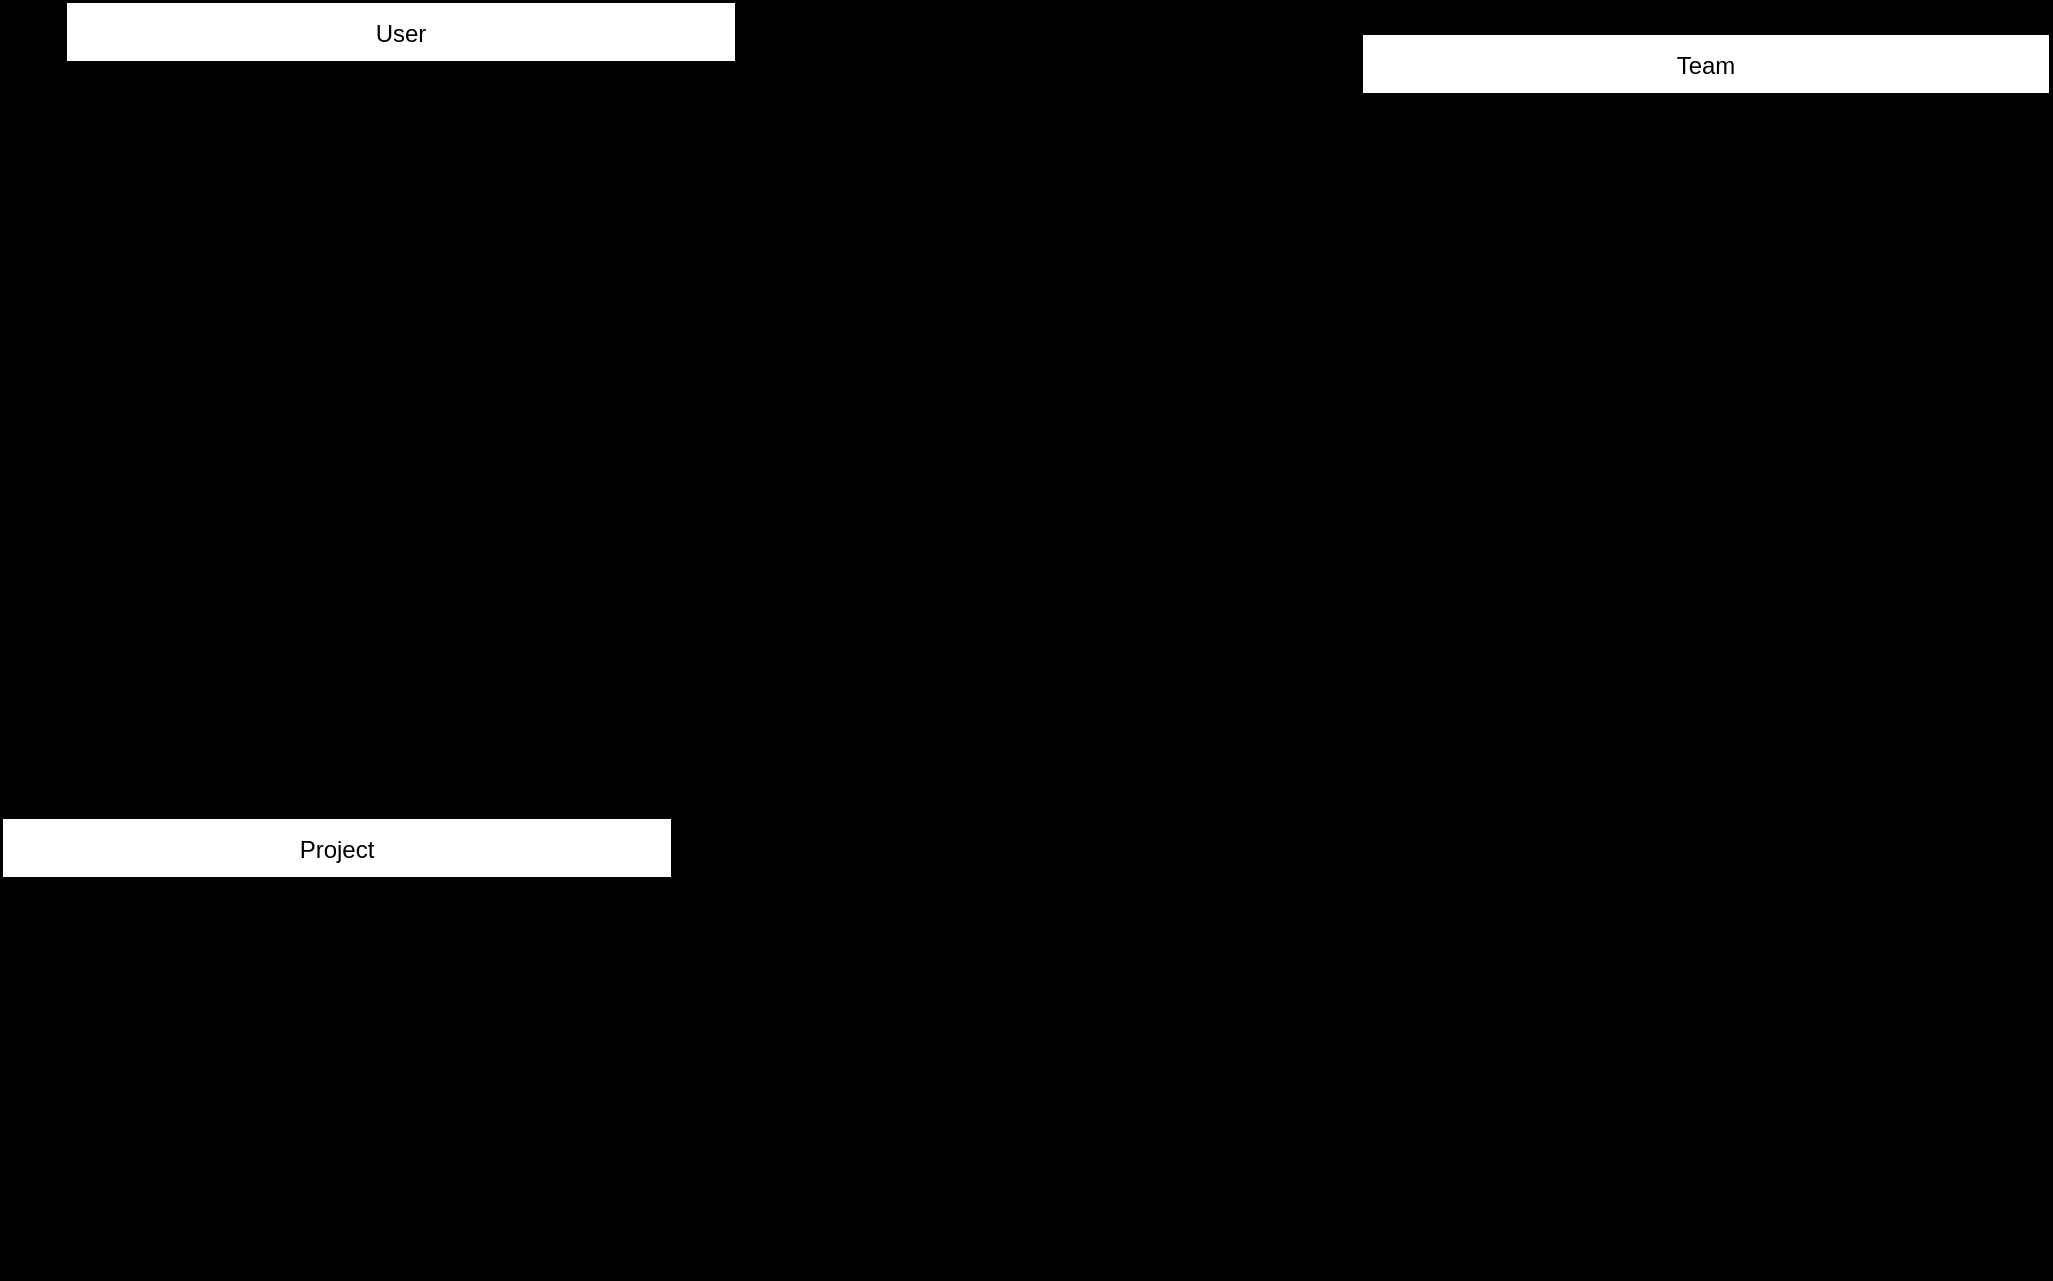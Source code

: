 <mxfile>
    <diagram id="oTtMcMbLtmebcLzULKR4" name="Page-1">
        <mxGraphModel dx="1403" dy="1031" grid="1" gridSize="8" guides="1" tooltips="1" connect="1" arrows="1" fold="1" page="1" pageScale="1" pageWidth="1100" pageHeight="850" background="#000000" math="0" shadow="0">
            <root>
                <mxCell id="0"/>
                <mxCell id="1" parent="0"/>
                <mxCell id="459" value="User" style="shape=table;startSize=30;container=1;collapsible=0;childLayout=tableLayout;" vertex="1" parent="1">
                    <mxGeometry x="80" y="80" width="335" height="230" as="geometry"/>
                </mxCell>
                <mxCell id="460" value="" style="shape=tableRow;horizontal=0;startSize=0;swimlaneHead=0;swimlaneBody=0;top=0;left=0;bottom=0;right=0;collapsible=0;dropTarget=0;fillColor=none;points=[[0,0.5],[1,0.5]];portConstraint=eastwest;" vertex="1" parent="459">
                    <mxGeometry y="30" width="335" height="40" as="geometry"/>
                </mxCell>
                <mxCell id="461" value="userID" style="shape=partialRectangle;html=1;whiteSpace=wrap;connectable=0;overflow=hidden;fillColor=none;top=0;left=0;bottom=0;right=0;pointerEvents=1;" vertex="1" parent="460">
                    <mxGeometry width="168" height="40" as="geometry">
                        <mxRectangle width="168" height="40" as="alternateBounds"/>
                    </mxGeometry>
                </mxCell>
                <mxCell id="462" value="int" style="shape=partialRectangle;html=1;whiteSpace=wrap;connectable=0;overflow=hidden;fillColor=none;top=0;left=0;bottom=0;right=0;pointerEvents=1;" vertex="1" parent="460">
                    <mxGeometry x="168" width="167" height="40" as="geometry">
                        <mxRectangle width="167" height="40" as="alternateBounds"/>
                    </mxGeometry>
                </mxCell>
                <mxCell id="463" value="" style="shape=tableRow;horizontal=0;startSize=0;swimlaneHead=0;swimlaneBody=0;top=0;left=0;bottom=0;right=0;collapsible=0;dropTarget=0;fillColor=none;points=[[0,0.5],[1,0.5]];portConstraint=eastwest;" vertex="1" parent="459">
                    <mxGeometry y="70" width="335" height="40" as="geometry"/>
                </mxCell>
                <mxCell id="464" value="cognitoID" style="shape=partialRectangle;html=1;whiteSpace=wrap;connectable=0;overflow=hidden;fillColor=none;top=0;left=0;bottom=0;right=0;pointerEvents=1;" vertex="1" parent="463">
                    <mxGeometry width="168" height="40" as="geometry">
                        <mxRectangle width="168" height="40" as="alternateBounds"/>
                    </mxGeometry>
                </mxCell>
                <mxCell id="465" value="string" style="shape=partialRectangle;html=1;whiteSpace=wrap;connectable=0;overflow=hidden;fillColor=none;top=0;left=0;bottom=0;right=0;pointerEvents=1;" vertex="1" parent="463">
                    <mxGeometry x="168" width="167" height="40" as="geometry">
                        <mxRectangle width="167" height="40" as="alternateBounds"/>
                    </mxGeometry>
                </mxCell>
                <mxCell id="466" value="" style="shape=tableRow;horizontal=0;startSize=0;swimlaneHead=0;swimlaneBody=0;top=0;left=0;bottom=0;right=0;collapsible=0;dropTarget=0;fillColor=none;points=[[0,0.5],[1,0.5]];portConstraint=eastwest;" vertex="1" parent="459">
                    <mxGeometry y="110" width="335" height="40" as="geometry"/>
                </mxCell>
                <mxCell id="467" value="username" style="shape=partialRectangle;html=1;whiteSpace=wrap;connectable=0;overflow=hidden;fillColor=none;top=0;left=0;bottom=0;right=0;pointerEvents=1;" vertex="1" parent="466">
                    <mxGeometry width="168" height="40" as="geometry">
                        <mxRectangle width="168" height="40" as="alternateBounds"/>
                    </mxGeometry>
                </mxCell>
                <mxCell id="468" value="string" style="shape=partialRectangle;html=1;whiteSpace=wrap;connectable=0;overflow=hidden;fillColor=none;top=0;left=0;bottom=0;right=0;pointerEvents=1;" vertex="1" parent="466">
                    <mxGeometry x="168" width="167" height="40" as="geometry">
                        <mxRectangle width="167" height="40" as="alternateBounds"/>
                    </mxGeometry>
                </mxCell>
                <mxCell id="469" value="" style="shape=tableRow;horizontal=0;startSize=0;swimlaneHead=0;swimlaneBody=0;top=0;left=0;bottom=0;right=0;collapsible=0;dropTarget=0;fillColor=none;points=[[0,0.5],[1,0.5]];portConstraint=eastwest;" vertex="1" parent="459">
                    <mxGeometry y="150" width="335" height="40" as="geometry"/>
                </mxCell>
                <mxCell id="470" value="profilePicURL" style="shape=partialRectangle;html=1;whiteSpace=wrap;connectable=0;overflow=hidden;fillColor=none;top=0;left=0;bottom=0;right=0;pointerEvents=1;" vertex="1" parent="469">
                    <mxGeometry width="168" height="40" as="geometry">
                        <mxRectangle width="168" height="40" as="alternateBounds"/>
                    </mxGeometry>
                </mxCell>
                <mxCell id="471" value="string" style="shape=partialRectangle;html=1;whiteSpace=wrap;connectable=0;overflow=hidden;fillColor=none;top=0;left=0;bottom=0;right=0;pointerEvents=1;" vertex="1" parent="469">
                    <mxGeometry x="168" width="167" height="40" as="geometry">
                        <mxRectangle width="167" height="40" as="alternateBounds"/>
                    </mxGeometry>
                </mxCell>
                <mxCell id="472" value="" style="shape=tableRow;horizontal=0;startSize=0;swimlaneHead=0;swimlaneBody=0;top=0;left=0;bottom=0;right=0;collapsible=0;dropTarget=0;fillColor=none;points=[[0,0.5],[1,0.5]];portConstraint=eastwest;" vertex="1" parent="459">
                    <mxGeometry y="190" width="335" height="40" as="geometry"/>
                </mxCell>
                <mxCell id="473" value="teamID" style="shape=partialRectangle;html=1;whiteSpace=wrap;connectable=0;overflow=hidden;fillColor=none;top=0;left=0;bottom=0;right=0;pointerEvents=1;" vertex="1" parent="472">
                    <mxGeometry width="168" height="40" as="geometry">
                        <mxRectangle width="168" height="40" as="alternateBounds"/>
                    </mxGeometry>
                </mxCell>
                <mxCell id="474" value="int" style="shape=partialRectangle;html=1;whiteSpace=wrap;connectable=0;overflow=hidden;fillColor=none;top=0;left=0;bottom=0;right=0;pointerEvents=1;" vertex="1" parent="472">
                    <mxGeometry x="168" width="167" height="40" as="geometry">
                        <mxRectangle width="167" height="40" as="alternateBounds"/>
                    </mxGeometry>
                </mxCell>
                <mxCell id="475" value="Project" style="shape=table;startSize=30;container=1;collapsible=0;childLayout=tableLayout;" vertex="1" parent="1">
                    <mxGeometry x="48" y="488" width="335" height="230" as="geometry"/>
                </mxCell>
                <mxCell id="476" value="" style="shape=tableRow;horizontal=0;startSize=0;swimlaneHead=0;swimlaneBody=0;top=0;left=0;bottom=0;right=0;collapsible=0;dropTarget=0;fillColor=none;points=[[0,0.5],[1,0.5]];portConstraint=eastwest;" vertex="1" parent="475">
                    <mxGeometry y="30" width="335" height="40" as="geometry"/>
                </mxCell>
                <mxCell id="477" value="id" style="shape=partialRectangle;html=1;whiteSpace=wrap;connectable=0;overflow=hidden;fillColor=none;top=0;left=0;bottom=0;right=0;pointerEvents=1;" vertex="1" parent="476">
                    <mxGeometry width="168" height="40" as="geometry">
                        <mxRectangle width="168" height="40" as="alternateBounds"/>
                    </mxGeometry>
                </mxCell>
                <mxCell id="478" value="int" style="shape=partialRectangle;html=1;whiteSpace=wrap;connectable=0;overflow=hidden;fillColor=none;top=0;left=0;bottom=0;right=0;pointerEvents=1;" vertex="1" parent="476">
                    <mxGeometry x="168" width="167" height="40" as="geometry">
                        <mxRectangle width="167" height="40" as="alternateBounds"/>
                    </mxGeometry>
                </mxCell>
                <mxCell id="479" value="" style="shape=tableRow;horizontal=0;startSize=0;swimlaneHead=0;swimlaneBody=0;top=0;left=0;bottom=0;right=0;collapsible=0;dropTarget=0;fillColor=none;points=[[0,0.5],[1,0.5]];portConstraint=eastwest;" vertex="1" parent="475">
                    <mxGeometry y="70" width="335" height="40" as="geometry"/>
                </mxCell>
                <mxCell id="480" value="name" style="shape=partialRectangle;html=1;whiteSpace=wrap;connectable=0;overflow=hidden;fillColor=none;top=0;left=0;bottom=0;right=0;pointerEvents=1;" vertex="1" parent="479">
                    <mxGeometry width="168" height="40" as="geometry">
                        <mxRectangle width="168" height="40" as="alternateBounds"/>
                    </mxGeometry>
                </mxCell>
                <mxCell id="481" value="string" style="shape=partialRectangle;html=1;whiteSpace=wrap;connectable=0;overflow=hidden;fillColor=none;top=0;left=0;bottom=0;right=0;pointerEvents=1;" vertex="1" parent="479">
                    <mxGeometry x="168" width="167" height="40" as="geometry">
                        <mxRectangle width="167" height="40" as="alternateBounds"/>
                    </mxGeometry>
                </mxCell>
                <mxCell id="482" value="" style="shape=tableRow;horizontal=0;startSize=0;swimlaneHead=0;swimlaneBody=0;top=0;left=0;bottom=0;right=0;collapsible=0;dropTarget=0;fillColor=none;points=[[0,0.5],[1,0.5]];portConstraint=eastwest;" vertex="1" parent="475">
                    <mxGeometry y="110" width="335" height="40" as="geometry"/>
                </mxCell>
                <mxCell id="483" value="description" style="shape=partialRectangle;html=1;whiteSpace=wrap;connectable=0;overflow=hidden;fillColor=none;top=0;left=0;bottom=0;right=0;pointerEvents=1;" vertex="1" parent="482">
                    <mxGeometry width="168" height="40" as="geometry">
                        <mxRectangle width="168" height="40" as="alternateBounds"/>
                    </mxGeometry>
                </mxCell>
                <mxCell id="484" value="string" style="shape=partialRectangle;html=1;whiteSpace=wrap;connectable=0;overflow=hidden;fillColor=none;top=0;left=0;bottom=0;right=0;pointerEvents=1;" vertex="1" parent="482">
                    <mxGeometry x="168" width="167" height="40" as="geometry">
                        <mxRectangle width="167" height="40" as="alternateBounds"/>
                    </mxGeometry>
                </mxCell>
                <mxCell id="485" value="" style="shape=tableRow;horizontal=0;startSize=0;swimlaneHead=0;swimlaneBody=0;top=0;left=0;bottom=0;right=0;collapsible=0;dropTarget=0;fillColor=none;points=[[0,0.5],[1,0.5]];portConstraint=eastwest;" vertex="1" parent="475">
                    <mxGeometry y="150" width="335" height="40" as="geometry"/>
                </mxCell>
                <mxCell id="486" value="startDate" style="shape=partialRectangle;html=1;whiteSpace=wrap;connectable=0;overflow=hidden;fillColor=none;top=0;left=0;bottom=0;right=0;pointerEvents=1;" vertex="1" parent="485">
                    <mxGeometry width="168" height="40" as="geometry">
                        <mxRectangle width="168" height="40" as="alternateBounds"/>
                    </mxGeometry>
                </mxCell>
                <mxCell id="487" value="date" style="shape=partialRectangle;html=1;whiteSpace=wrap;connectable=0;overflow=hidden;fillColor=none;top=0;left=0;bottom=0;right=0;pointerEvents=1;" vertex="1" parent="485">
                    <mxGeometry x="168" width="167" height="40" as="geometry">
                        <mxRectangle width="167" height="40" as="alternateBounds"/>
                    </mxGeometry>
                </mxCell>
                <mxCell id="488" value="" style="shape=tableRow;horizontal=0;startSize=0;swimlaneHead=0;swimlaneBody=0;top=0;left=0;bottom=0;right=0;collapsible=0;dropTarget=0;fillColor=none;points=[[0,0.5],[1,0.5]];portConstraint=eastwest;" vertex="1" parent="475">
                    <mxGeometry y="190" width="335" height="40" as="geometry"/>
                </mxCell>
                <mxCell id="489" value="endDate" style="shape=partialRectangle;html=1;whiteSpace=wrap;connectable=0;overflow=hidden;fillColor=none;top=0;left=0;bottom=0;right=0;pointerEvents=1;" vertex="1" parent="488">
                    <mxGeometry width="168" height="40" as="geometry">
                        <mxRectangle width="168" height="40" as="alternateBounds"/>
                    </mxGeometry>
                </mxCell>
                <mxCell id="490" value="date" style="shape=partialRectangle;html=1;whiteSpace=wrap;connectable=0;overflow=hidden;fillColor=none;top=0;left=0;bottom=0;right=0;pointerEvents=1;" vertex="1" parent="488">
                    <mxGeometry x="168" width="167" height="40" as="geometry">
                        <mxRectangle width="167" height="40" as="alternateBounds"/>
                    </mxGeometry>
                </mxCell>
                <mxCell id="507" value="Team" style="shape=table;startSize=30;container=1;collapsible=0;childLayout=tableLayout;" vertex="1" parent="1">
                    <mxGeometry x="728" y="96" width="344" height="190" as="geometry"/>
                </mxCell>
                <mxCell id="508" value="" style="shape=tableRow;horizontal=0;startSize=0;swimlaneHead=0;swimlaneBody=0;top=0;left=0;bottom=0;right=0;collapsible=0;dropTarget=0;fillColor=none;points=[[0,0.5],[1,0.5]];portConstraint=eastwest;" vertex="1" parent="507">
                    <mxGeometry y="30" width="344" height="40" as="geometry"/>
                </mxCell>
                <mxCell id="509" value="ID" style="shape=partialRectangle;html=1;whiteSpace=wrap;connectable=0;overflow=hidden;fillColor=none;top=0;left=0;bottom=0;right=0;pointerEvents=1;" vertex="1" parent="508">
                    <mxGeometry width="172" height="40" as="geometry">
                        <mxRectangle width="172" height="40" as="alternateBounds"/>
                    </mxGeometry>
                </mxCell>
                <mxCell id="510" value="string" style="shape=partialRectangle;html=1;whiteSpace=wrap;connectable=0;overflow=hidden;fillColor=none;top=0;left=0;bottom=0;right=0;pointerEvents=1;" vertex="1" parent="508">
                    <mxGeometry x="172" width="172" height="40" as="geometry">
                        <mxRectangle width="172" height="40" as="alternateBounds"/>
                    </mxGeometry>
                </mxCell>
                <mxCell id="511" value="" style="shape=tableRow;horizontal=0;startSize=0;swimlaneHead=0;swimlaneBody=0;top=0;left=0;bottom=0;right=0;collapsible=0;dropTarget=0;fillColor=none;points=[[0,0.5],[1,0.5]];portConstraint=eastwest;" vertex="1" parent="507">
                    <mxGeometry y="70" width="344" height="40" as="geometry"/>
                </mxCell>
                <mxCell id="512" value="teamName" style="shape=partialRectangle;html=1;whiteSpace=wrap;connectable=0;overflow=hidden;fillColor=none;top=0;left=0;bottom=0;right=0;pointerEvents=1;" vertex="1" parent="511">
                    <mxGeometry width="172" height="40" as="geometry">
                        <mxRectangle width="172" height="40" as="alternateBounds"/>
                    </mxGeometry>
                </mxCell>
                <mxCell id="513" value="String" style="shape=partialRectangle;html=1;whiteSpace=wrap;connectable=0;overflow=hidden;fillColor=none;top=0;left=0;bottom=0;right=0;pointerEvents=1;" vertex="1" parent="511">
                    <mxGeometry x="172" width="172" height="40" as="geometry">
                        <mxRectangle width="172" height="40" as="alternateBounds"/>
                    </mxGeometry>
                </mxCell>
                <mxCell id="514" value="" style="shape=tableRow;horizontal=0;startSize=0;swimlaneHead=0;swimlaneBody=0;top=0;left=0;bottom=0;right=0;collapsible=0;dropTarget=0;fillColor=none;points=[[0,0.5],[1,0.5]];portConstraint=eastwest;" vertex="1" parent="507">
                    <mxGeometry y="110" width="344" height="40" as="geometry"/>
                </mxCell>
                <mxCell id="515" value="projectLeaderUserID" style="shape=partialRectangle;html=1;whiteSpace=wrap;connectable=0;overflow=hidden;fillColor=none;top=0;left=0;bottom=0;right=0;pointerEvents=1;" vertex="1" parent="514">
                    <mxGeometry width="172" height="40" as="geometry">
                        <mxRectangle width="172" height="40" as="alternateBounds"/>
                    </mxGeometry>
                </mxCell>
                <mxCell id="516" value="int" style="shape=partialRectangle;html=1;whiteSpace=wrap;connectable=0;overflow=hidden;fillColor=none;top=0;left=0;bottom=0;right=0;pointerEvents=1;" vertex="1" parent="514">
                    <mxGeometry x="172" width="172" height="40" as="geometry">
                        <mxRectangle width="172" height="40" as="alternateBounds"/>
                    </mxGeometry>
                </mxCell>
                <mxCell id="517" value="" style="shape=tableRow;horizontal=0;startSize=0;swimlaneHead=0;swimlaneBody=0;top=0;left=0;bottom=0;right=0;collapsible=0;dropTarget=0;fillColor=none;points=[[0,0.5],[1,0.5]];portConstraint=eastwest;" vertex="1" parent="507">
                    <mxGeometry y="150" width="344" height="40" as="geometry"/>
                </mxCell>
                <mxCell id="518" value="projectOwnerUserID" style="shape=partialRectangle;html=1;whiteSpace=wrap;connectable=0;overflow=hidden;fillColor=none;top=0;left=0;bottom=0;right=0;pointerEvents=1;" vertex="1" parent="517">
                    <mxGeometry width="172" height="40" as="geometry">
                        <mxRectangle width="172" height="40" as="alternateBounds"/>
                    </mxGeometry>
                </mxCell>
                <mxCell id="519" value="int" style="shape=partialRectangle;html=1;whiteSpace=wrap;connectable=0;overflow=hidden;fillColor=none;top=0;left=0;bottom=0;right=0;pointerEvents=1;" vertex="1" parent="517">
                    <mxGeometry x="172" width="172" height="40" as="geometry">
                        <mxRectangle width="172" height="40" as="alternateBounds"/>
                    </mxGeometry>
                </mxCell>
                <mxCell id="520" style="edgeStyle=none;html=1;entryX=0;entryY=0.5;entryDx=0;entryDy=0;exitX=1;exitY=0.5;exitDx=0;exitDy=0;" edge="1" parent="1" source="460" target="514">
                    <mxGeometry relative="1" as="geometry">
                        <mxPoint x="418" y="189" as="sourcePoint"/>
                    </mxGeometry>
                </mxCell>
                <mxCell id="522" style="edgeStyle=none;html=1;exitX=1;exitY=0.5;exitDx=0;exitDy=0;" edge="1" parent="1" source="460">
                    <mxGeometry relative="1" as="geometry">
                        <mxPoint x="640" y="204" as="sourcePoint"/>
                        <mxPoint x="728" y="266" as="targetPoint"/>
                    </mxGeometry>
                </mxCell>
            </root>
        </mxGraphModel>
    </diagram>
</mxfile>